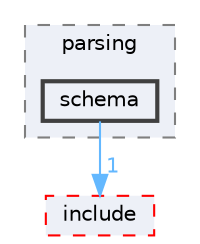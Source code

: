 digraph "external/reflect-cpp/src/rfl/parsing/schema"
{
 // LATEX_PDF_SIZE
  bgcolor="transparent";
  edge [fontname=Helvetica,fontsize=10,labelfontname=Helvetica,labelfontsize=10];
  node [fontname=Helvetica,fontsize=10,shape=box,height=0.2,width=0.4];
  compound=true
  subgraph clusterdir_31feea54074aeeba37706a2e3832a66f {
    graph [ bgcolor="#edf0f7", pencolor="grey50", label="parsing", fontname=Helvetica,fontsize=10 style="filled,dashed", URL="dir_31feea54074aeeba37706a2e3832a66f.html",tooltip=""]
  dir_27d332b20b81e1c1949deb9c32bb968f [label="schema", fillcolor="#edf0f7", color="grey25", style="filled,bold", URL="dir_27d332b20b81e1c1949deb9c32bb968f.html",tooltip=""];
  }
  dir_52db5b9842da2a9d3126408803d2a092 [label="include", fillcolor="#edf0f7", color="red", style="filled,dashed", URL="dir_52db5b9842da2a9d3126408803d2a092.html",tooltip=""];
  dir_27d332b20b81e1c1949deb9c32bb968f->dir_52db5b9842da2a9d3126408803d2a092 [headlabel="1", labeldistance=1.5 headhref="dir_000640_000385.html" href="dir_000640_000385.html" color="steelblue1" fontcolor="steelblue1"];
}
